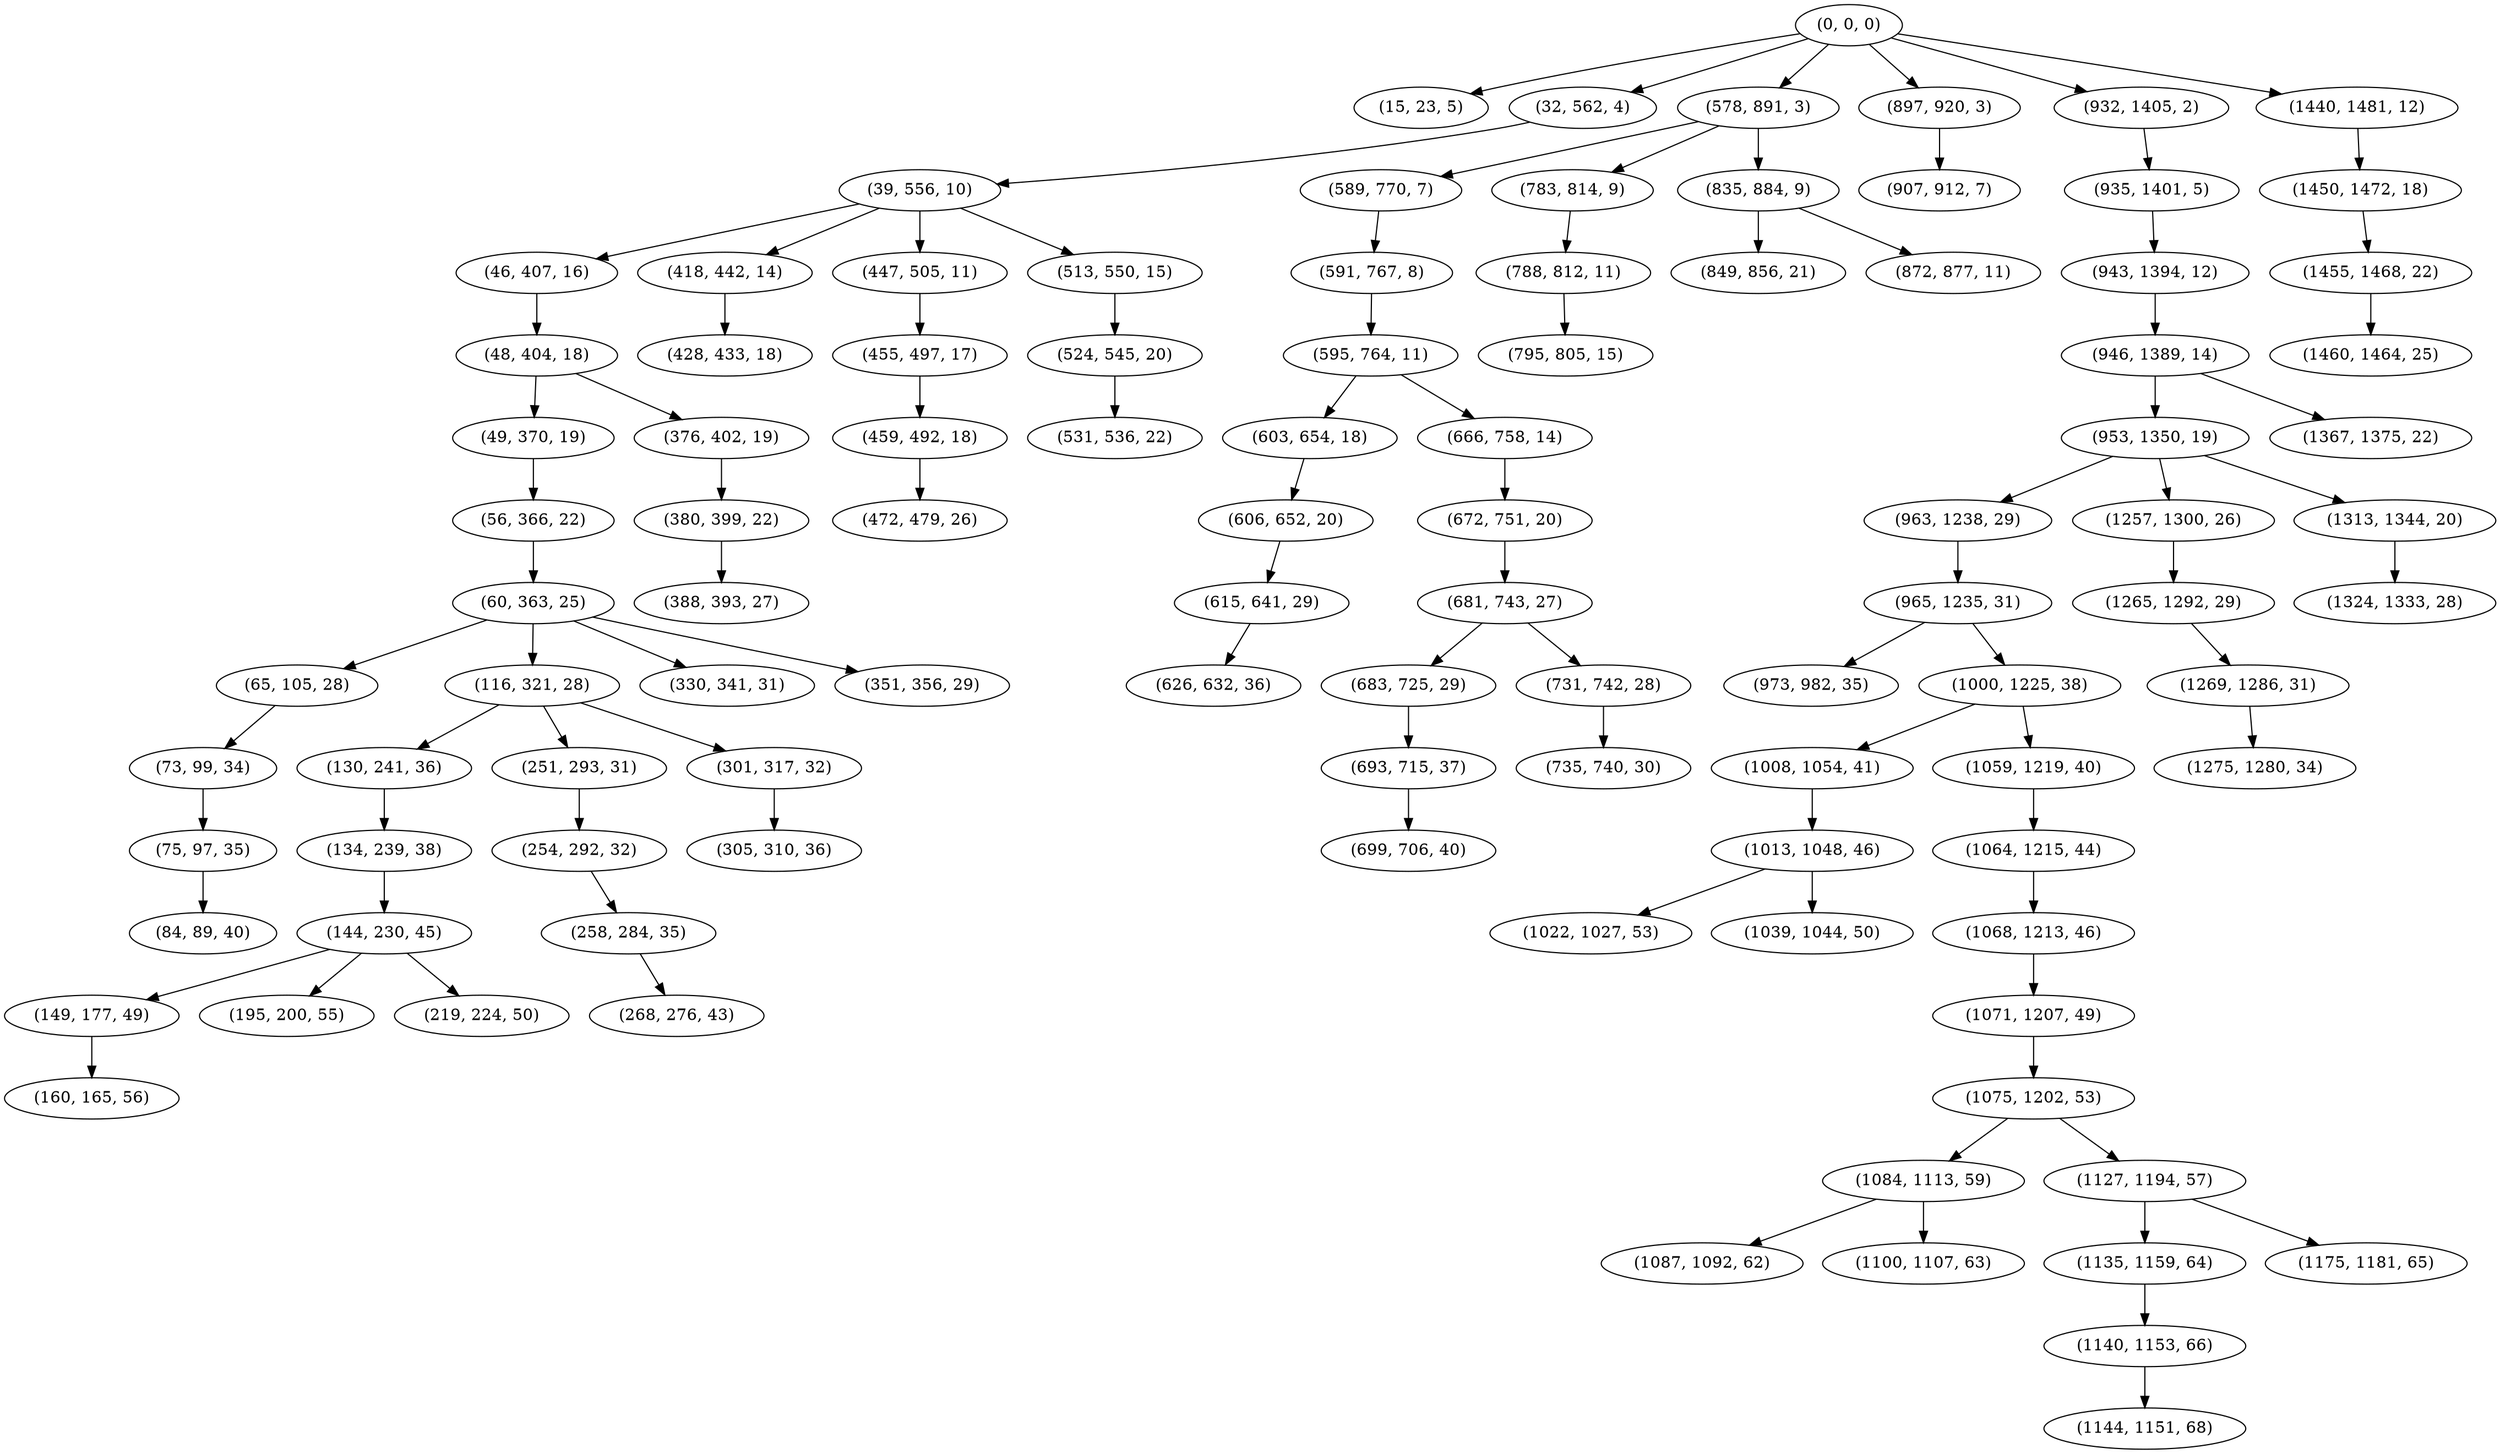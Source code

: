 digraph tree {
    "(0, 0, 0)";
    "(15, 23, 5)";
    "(32, 562, 4)";
    "(39, 556, 10)";
    "(46, 407, 16)";
    "(48, 404, 18)";
    "(49, 370, 19)";
    "(56, 366, 22)";
    "(60, 363, 25)";
    "(65, 105, 28)";
    "(73, 99, 34)";
    "(75, 97, 35)";
    "(84, 89, 40)";
    "(116, 321, 28)";
    "(130, 241, 36)";
    "(134, 239, 38)";
    "(144, 230, 45)";
    "(149, 177, 49)";
    "(160, 165, 56)";
    "(195, 200, 55)";
    "(219, 224, 50)";
    "(251, 293, 31)";
    "(254, 292, 32)";
    "(258, 284, 35)";
    "(268, 276, 43)";
    "(301, 317, 32)";
    "(305, 310, 36)";
    "(330, 341, 31)";
    "(351, 356, 29)";
    "(376, 402, 19)";
    "(380, 399, 22)";
    "(388, 393, 27)";
    "(418, 442, 14)";
    "(428, 433, 18)";
    "(447, 505, 11)";
    "(455, 497, 17)";
    "(459, 492, 18)";
    "(472, 479, 26)";
    "(513, 550, 15)";
    "(524, 545, 20)";
    "(531, 536, 22)";
    "(578, 891, 3)";
    "(589, 770, 7)";
    "(591, 767, 8)";
    "(595, 764, 11)";
    "(603, 654, 18)";
    "(606, 652, 20)";
    "(615, 641, 29)";
    "(626, 632, 36)";
    "(666, 758, 14)";
    "(672, 751, 20)";
    "(681, 743, 27)";
    "(683, 725, 29)";
    "(693, 715, 37)";
    "(699, 706, 40)";
    "(731, 742, 28)";
    "(735, 740, 30)";
    "(783, 814, 9)";
    "(788, 812, 11)";
    "(795, 805, 15)";
    "(835, 884, 9)";
    "(849, 856, 21)";
    "(872, 877, 11)";
    "(897, 920, 3)";
    "(907, 912, 7)";
    "(932, 1405, 2)";
    "(935, 1401, 5)";
    "(943, 1394, 12)";
    "(946, 1389, 14)";
    "(953, 1350, 19)";
    "(963, 1238, 29)";
    "(965, 1235, 31)";
    "(973, 982, 35)";
    "(1000, 1225, 38)";
    "(1008, 1054, 41)";
    "(1013, 1048, 46)";
    "(1022, 1027, 53)";
    "(1039, 1044, 50)";
    "(1059, 1219, 40)";
    "(1064, 1215, 44)";
    "(1068, 1213, 46)";
    "(1071, 1207, 49)";
    "(1075, 1202, 53)";
    "(1084, 1113, 59)";
    "(1087, 1092, 62)";
    "(1100, 1107, 63)";
    "(1127, 1194, 57)";
    "(1135, 1159, 64)";
    "(1140, 1153, 66)";
    "(1144, 1151, 68)";
    "(1175, 1181, 65)";
    "(1257, 1300, 26)";
    "(1265, 1292, 29)";
    "(1269, 1286, 31)";
    "(1275, 1280, 34)";
    "(1313, 1344, 20)";
    "(1324, 1333, 28)";
    "(1367, 1375, 22)";
    "(1440, 1481, 12)";
    "(1450, 1472, 18)";
    "(1455, 1468, 22)";
    "(1460, 1464, 25)";
    "(0, 0, 0)" -> "(15, 23, 5)";
    "(0, 0, 0)" -> "(32, 562, 4)";
    "(0, 0, 0)" -> "(578, 891, 3)";
    "(0, 0, 0)" -> "(897, 920, 3)";
    "(0, 0, 0)" -> "(932, 1405, 2)";
    "(0, 0, 0)" -> "(1440, 1481, 12)";
    "(32, 562, 4)" -> "(39, 556, 10)";
    "(39, 556, 10)" -> "(46, 407, 16)";
    "(39, 556, 10)" -> "(418, 442, 14)";
    "(39, 556, 10)" -> "(447, 505, 11)";
    "(39, 556, 10)" -> "(513, 550, 15)";
    "(46, 407, 16)" -> "(48, 404, 18)";
    "(48, 404, 18)" -> "(49, 370, 19)";
    "(48, 404, 18)" -> "(376, 402, 19)";
    "(49, 370, 19)" -> "(56, 366, 22)";
    "(56, 366, 22)" -> "(60, 363, 25)";
    "(60, 363, 25)" -> "(65, 105, 28)";
    "(60, 363, 25)" -> "(116, 321, 28)";
    "(60, 363, 25)" -> "(330, 341, 31)";
    "(60, 363, 25)" -> "(351, 356, 29)";
    "(65, 105, 28)" -> "(73, 99, 34)";
    "(73, 99, 34)" -> "(75, 97, 35)";
    "(75, 97, 35)" -> "(84, 89, 40)";
    "(116, 321, 28)" -> "(130, 241, 36)";
    "(116, 321, 28)" -> "(251, 293, 31)";
    "(116, 321, 28)" -> "(301, 317, 32)";
    "(130, 241, 36)" -> "(134, 239, 38)";
    "(134, 239, 38)" -> "(144, 230, 45)";
    "(144, 230, 45)" -> "(149, 177, 49)";
    "(144, 230, 45)" -> "(195, 200, 55)";
    "(144, 230, 45)" -> "(219, 224, 50)";
    "(149, 177, 49)" -> "(160, 165, 56)";
    "(251, 293, 31)" -> "(254, 292, 32)";
    "(254, 292, 32)" -> "(258, 284, 35)";
    "(258, 284, 35)" -> "(268, 276, 43)";
    "(301, 317, 32)" -> "(305, 310, 36)";
    "(376, 402, 19)" -> "(380, 399, 22)";
    "(380, 399, 22)" -> "(388, 393, 27)";
    "(418, 442, 14)" -> "(428, 433, 18)";
    "(447, 505, 11)" -> "(455, 497, 17)";
    "(455, 497, 17)" -> "(459, 492, 18)";
    "(459, 492, 18)" -> "(472, 479, 26)";
    "(513, 550, 15)" -> "(524, 545, 20)";
    "(524, 545, 20)" -> "(531, 536, 22)";
    "(578, 891, 3)" -> "(589, 770, 7)";
    "(578, 891, 3)" -> "(783, 814, 9)";
    "(578, 891, 3)" -> "(835, 884, 9)";
    "(589, 770, 7)" -> "(591, 767, 8)";
    "(591, 767, 8)" -> "(595, 764, 11)";
    "(595, 764, 11)" -> "(603, 654, 18)";
    "(595, 764, 11)" -> "(666, 758, 14)";
    "(603, 654, 18)" -> "(606, 652, 20)";
    "(606, 652, 20)" -> "(615, 641, 29)";
    "(615, 641, 29)" -> "(626, 632, 36)";
    "(666, 758, 14)" -> "(672, 751, 20)";
    "(672, 751, 20)" -> "(681, 743, 27)";
    "(681, 743, 27)" -> "(683, 725, 29)";
    "(681, 743, 27)" -> "(731, 742, 28)";
    "(683, 725, 29)" -> "(693, 715, 37)";
    "(693, 715, 37)" -> "(699, 706, 40)";
    "(731, 742, 28)" -> "(735, 740, 30)";
    "(783, 814, 9)" -> "(788, 812, 11)";
    "(788, 812, 11)" -> "(795, 805, 15)";
    "(835, 884, 9)" -> "(849, 856, 21)";
    "(835, 884, 9)" -> "(872, 877, 11)";
    "(897, 920, 3)" -> "(907, 912, 7)";
    "(932, 1405, 2)" -> "(935, 1401, 5)";
    "(935, 1401, 5)" -> "(943, 1394, 12)";
    "(943, 1394, 12)" -> "(946, 1389, 14)";
    "(946, 1389, 14)" -> "(953, 1350, 19)";
    "(946, 1389, 14)" -> "(1367, 1375, 22)";
    "(953, 1350, 19)" -> "(963, 1238, 29)";
    "(953, 1350, 19)" -> "(1257, 1300, 26)";
    "(953, 1350, 19)" -> "(1313, 1344, 20)";
    "(963, 1238, 29)" -> "(965, 1235, 31)";
    "(965, 1235, 31)" -> "(973, 982, 35)";
    "(965, 1235, 31)" -> "(1000, 1225, 38)";
    "(1000, 1225, 38)" -> "(1008, 1054, 41)";
    "(1000, 1225, 38)" -> "(1059, 1219, 40)";
    "(1008, 1054, 41)" -> "(1013, 1048, 46)";
    "(1013, 1048, 46)" -> "(1022, 1027, 53)";
    "(1013, 1048, 46)" -> "(1039, 1044, 50)";
    "(1059, 1219, 40)" -> "(1064, 1215, 44)";
    "(1064, 1215, 44)" -> "(1068, 1213, 46)";
    "(1068, 1213, 46)" -> "(1071, 1207, 49)";
    "(1071, 1207, 49)" -> "(1075, 1202, 53)";
    "(1075, 1202, 53)" -> "(1084, 1113, 59)";
    "(1075, 1202, 53)" -> "(1127, 1194, 57)";
    "(1084, 1113, 59)" -> "(1087, 1092, 62)";
    "(1084, 1113, 59)" -> "(1100, 1107, 63)";
    "(1127, 1194, 57)" -> "(1135, 1159, 64)";
    "(1127, 1194, 57)" -> "(1175, 1181, 65)";
    "(1135, 1159, 64)" -> "(1140, 1153, 66)";
    "(1140, 1153, 66)" -> "(1144, 1151, 68)";
    "(1257, 1300, 26)" -> "(1265, 1292, 29)";
    "(1265, 1292, 29)" -> "(1269, 1286, 31)";
    "(1269, 1286, 31)" -> "(1275, 1280, 34)";
    "(1313, 1344, 20)" -> "(1324, 1333, 28)";
    "(1440, 1481, 12)" -> "(1450, 1472, 18)";
    "(1450, 1472, 18)" -> "(1455, 1468, 22)";
    "(1455, 1468, 22)" -> "(1460, 1464, 25)";
}
